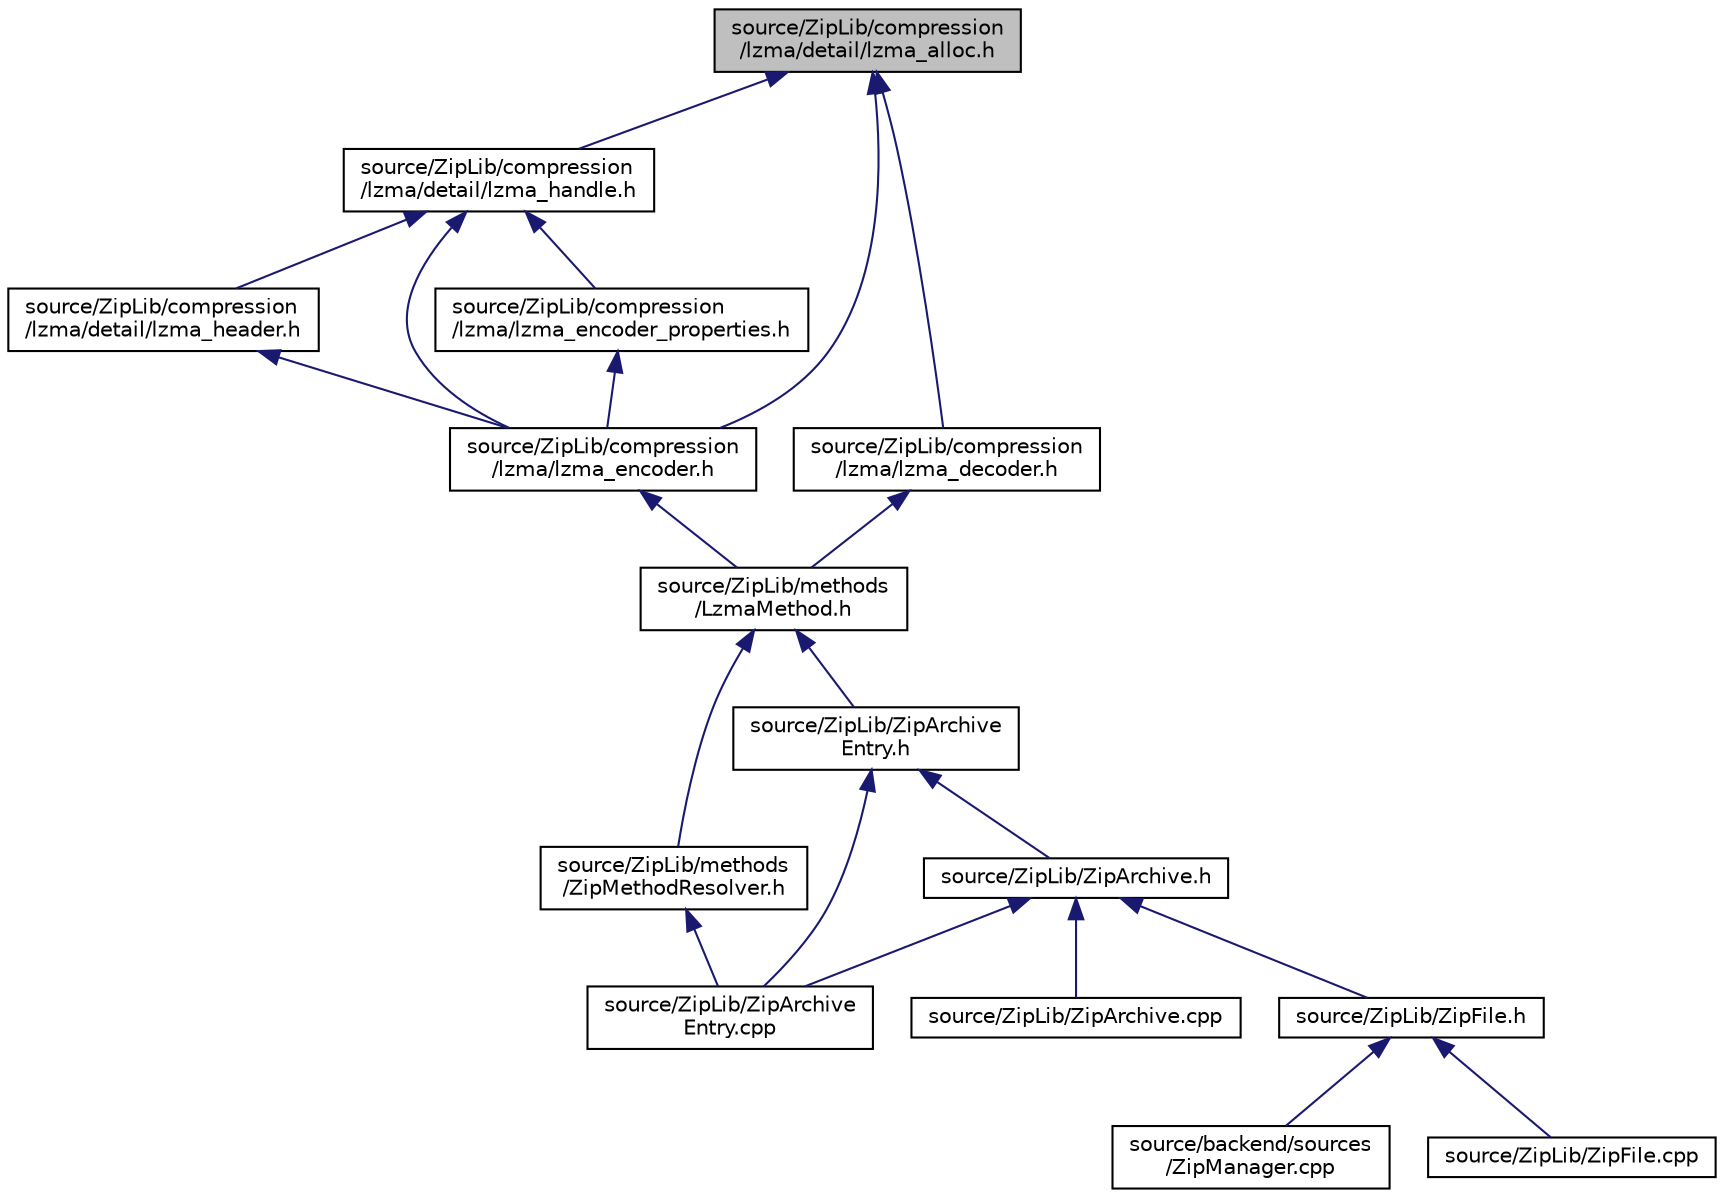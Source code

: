 digraph "source/ZipLib/compression/lzma/detail/lzma_alloc.h"
{
 // LATEX_PDF_SIZE
  edge [fontname="Helvetica",fontsize="10",labelfontname="Helvetica",labelfontsize="10"];
  node [fontname="Helvetica",fontsize="10",shape=record];
  Node1 [label="source/ZipLib/compression\l/lzma/detail/lzma_alloc.h",height=0.2,width=0.4,color="black", fillcolor="grey75", style="filled", fontcolor="black",tooltip=" "];
  Node1 -> Node2 [dir="back",color="midnightblue",fontsize="10",style="solid"];
  Node2 [label="source/ZipLib/compression\l/lzma/detail/lzma_handle.h",height=0.2,width=0.4,color="black", fillcolor="white", style="filled",URL="$lzma__handle_8h.html",tooltip=" "];
  Node2 -> Node3 [dir="back",color="midnightblue",fontsize="10",style="solid"];
  Node3 [label="source/ZipLib/compression\l/lzma/detail/lzma_header.h",height=0.2,width=0.4,color="black", fillcolor="white", style="filled",URL="$lzma__header_8h.html",tooltip=" "];
  Node3 -> Node4 [dir="back",color="midnightblue",fontsize="10",style="solid"];
  Node4 [label="source/ZipLib/compression\l/lzma/lzma_encoder.h",height=0.2,width=0.4,color="black", fillcolor="white", style="filled",URL="$lzma__encoder_8h.html",tooltip=" "];
  Node4 -> Node5 [dir="back",color="midnightblue",fontsize="10",style="solid"];
  Node5 [label="source/ZipLib/methods\l/LzmaMethod.h",height=0.2,width=0.4,color="black", fillcolor="white", style="filled",URL="$_lzma_method_8h.html",tooltip=" "];
  Node5 -> Node6 [dir="back",color="midnightblue",fontsize="10",style="solid"];
  Node6 [label="source/ZipLib/methods\l/ZipMethodResolver.h",height=0.2,width=0.4,color="black", fillcolor="white", style="filled",URL="$_zip_method_resolver_8h.html",tooltip=" "];
  Node6 -> Node7 [dir="back",color="midnightblue",fontsize="10",style="solid"];
  Node7 [label="source/ZipLib/ZipArchive\lEntry.cpp",height=0.2,width=0.4,color="black", fillcolor="white", style="filled",URL="$_zip_archive_entry_8cpp.html",tooltip=" "];
  Node5 -> Node8 [dir="back",color="midnightblue",fontsize="10",style="solid"];
  Node8 [label="source/ZipLib/ZipArchive\lEntry.h",height=0.2,width=0.4,color="black", fillcolor="white", style="filled",URL="$_zip_archive_entry_8h.html",tooltip=" "];
  Node8 -> Node9 [dir="back",color="midnightblue",fontsize="10",style="solid"];
  Node9 [label="source/ZipLib/ZipArchive.h",height=0.2,width=0.4,color="black", fillcolor="white", style="filled",URL="$_zip_archive_8h.html",tooltip=" "];
  Node9 -> Node10 [dir="back",color="midnightblue",fontsize="10",style="solid"];
  Node10 [label="source/ZipLib/ZipArchive.cpp",height=0.2,width=0.4,color="black", fillcolor="white", style="filled",URL="$_zip_archive_8cpp.html",tooltip=" "];
  Node9 -> Node7 [dir="back",color="midnightblue",fontsize="10",style="solid"];
  Node9 -> Node11 [dir="back",color="midnightblue",fontsize="10",style="solid"];
  Node11 [label="source/ZipLib/ZipFile.h",height=0.2,width=0.4,color="black", fillcolor="white", style="filled",URL="$_zip_file_8h.html",tooltip=" "];
  Node11 -> Node12 [dir="back",color="midnightblue",fontsize="10",style="solid"];
  Node12 [label="source/backend/sources\l/ZipManager.cpp",height=0.2,width=0.4,color="black", fillcolor="white", style="filled",URL="$_zip_manager_8cpp.html",tooltip=" "];
  Node11 -> Node13 [dir="back",color="midnightblue",fontsize="10",style="solid"];
  Node13 [label="source/ZipLib/ZipFile.cpp",height=0.2,width=0.4,color="black", fillcolor="white", style="filled",URL="$_zip_file_8cpp.html",tooltip=" "];
  Node8 -> Node7 [dir="back",color="midnightblue",fontsize="10",style="solid"];
  Node2 -> Node4 [dir="back",color="midnightblue",fontsize="10",style="solid"];
  Node2 -> Node14 [dir="back",color="midnightblue",fontsize="10",style="solid"];
  Node14 [label="source/ZipLib/compression\l/lzma/lzma_encoder_properties.h",height=0.2,width=0.4,color="black", fillcolor="white", style="filled",URL="$lzma__encoder__properties_8h.html",tooltip=" "];
  Node14 -> Node4 [dir="back",color="midnightblue",fontsize="10",style="solid"];
  Node1 -> Node15 [dir="back",color="midnightblue",fontsize="10",style="solid"];
  Node15 [label="source/ZipLib/compression\l/lzma/lzma_decoder.h",height=0.2,width=0.4,color="black", fillcolor="white", style="filled",URL="$lzma__decoder_8h.html",tooltip=" "];
  Node15 -> Node5 [dir="back",color="midnightblue",fontsize="10",style="solid"];
  Node1 -> Node4 [dir="back",color="midnightblue",fontsize="10",style="solid"];
}
